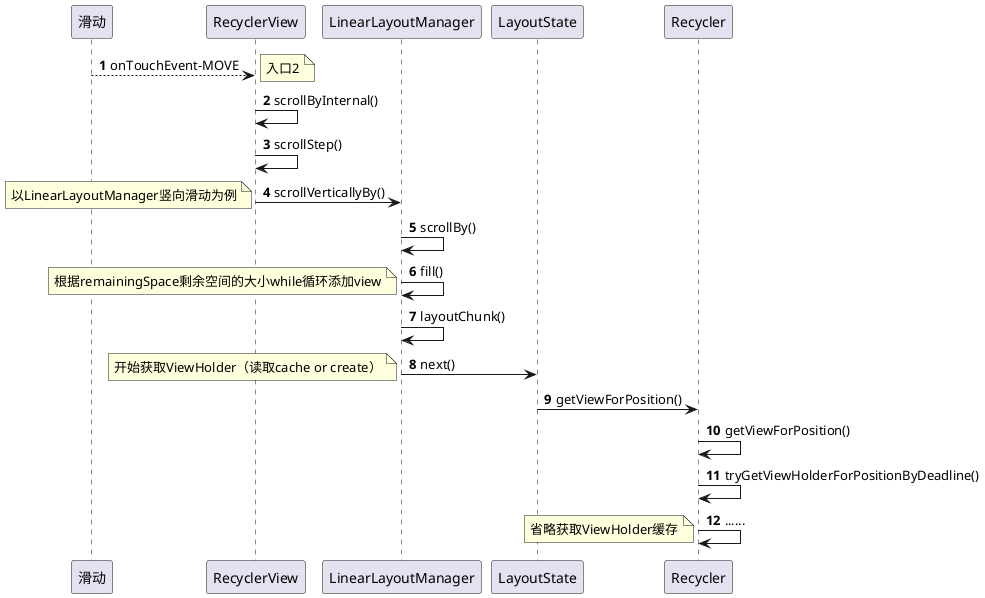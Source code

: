 @startuml
'https://plantuml.com/sequence-diagram

autonumber

/'======== 入口2 '/

"滑动" --> RecyclerView: onTouchEvent-MOVE
note right: 入口2

RecyclerView -> RecyclerView: scrollByInternal()

RecyclerView -> RecyclerView: scrollStep()

RecyclerView -> LinearLayoutManager: scrollVerticallyBy()
note left: 以LinearLayoutManager竖向滑动为例

LinearLayoutManager -> LinearLayoutManager: scrollBy()

LinearLayoutManager -> LinearLayoutManager: fill()
note left: 根据remainingSpace剩余空间的大小while循环添加view

LinearLayoutManager -> LinearLayoutManager: layoutChunk()

LinearLayoutManager -> LayoutState: next()
note left: 开始获取ViewHolder（读取cache or create）

LayoutState -> Recycler: getViewForPosition()

Recycler -> Recycler: getViewForPosition()

Recycler -> Recycler: tryGetViewHolderForPositionByDeadline()

Recycler -> Recycler: ......
note left: 省略获取ViewHolder缓存

@enduml
